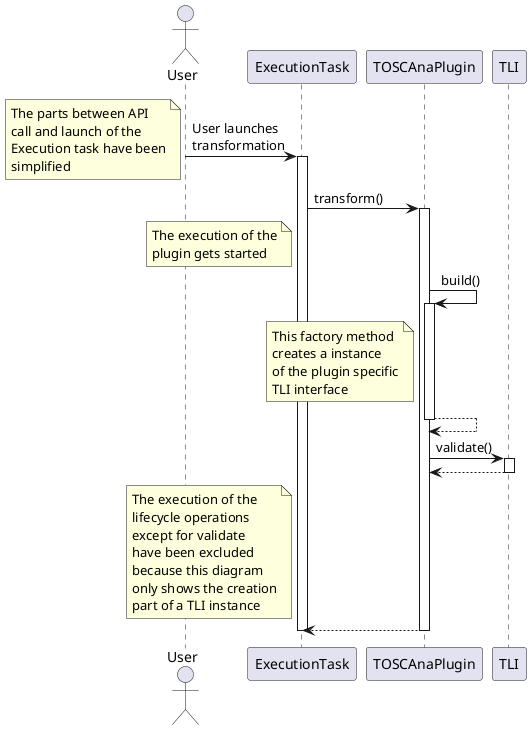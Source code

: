 @startuml

actor User as U
participant ExecutionTask as Task
participant TOSCAnaPlugin as Plugin
participant TLI 

U -> Task : User launches\ntransformation
note left
    The parts between API
    call and launch of the
    Execution task have been
    simplified
end note
activate Task

Task -> Plugin : transform()
note left of Task
    The execution of the
    plugin gets started
end note
activate Plugin

Plugin -> Plugin : build()
activate Plugin
note left of Plugin
    This factory method
    creates a instance
    of the plugin specific
    TLI interface
end note

Plugin --> Plugin
deactivate Plugin

Plugin -> TLI : validate()
activate TLI
TLI --> Plugin
deactivate TLI

note left of Task
    The execution of the
    lifecycle operations
    except for validate
    have been excluded
    because this diagram
    only shows the creation
    part of a TLI instance
end note

Plugin --> Task
deactivate Plugin
deactivate Task

@enduml